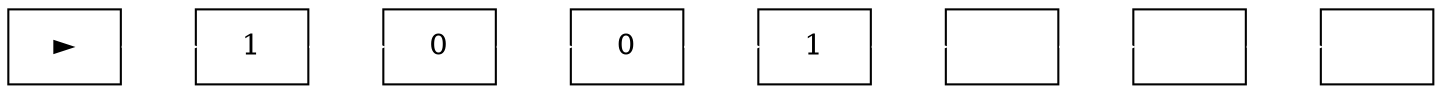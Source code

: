 digraph G {
    rankdir=LR;
    node [shape=record];
    edge [color=white, arrowsize=0.01];
    node0 [label="&#9658;"];
    node1 [label="1"];
    node0 -> node1;
    node2 [label="0"];
    node1 -> node2;
    node3 [label="0"];
    node2 -> node3;
    node4 [label="1"];
    node3 -> node4;
    node5 [label=" "];
    node4 -> node5;
    node6 [label=" "];
    node5 -> node6;
    node7 [label=" "];
    node6 -> node7;
}
